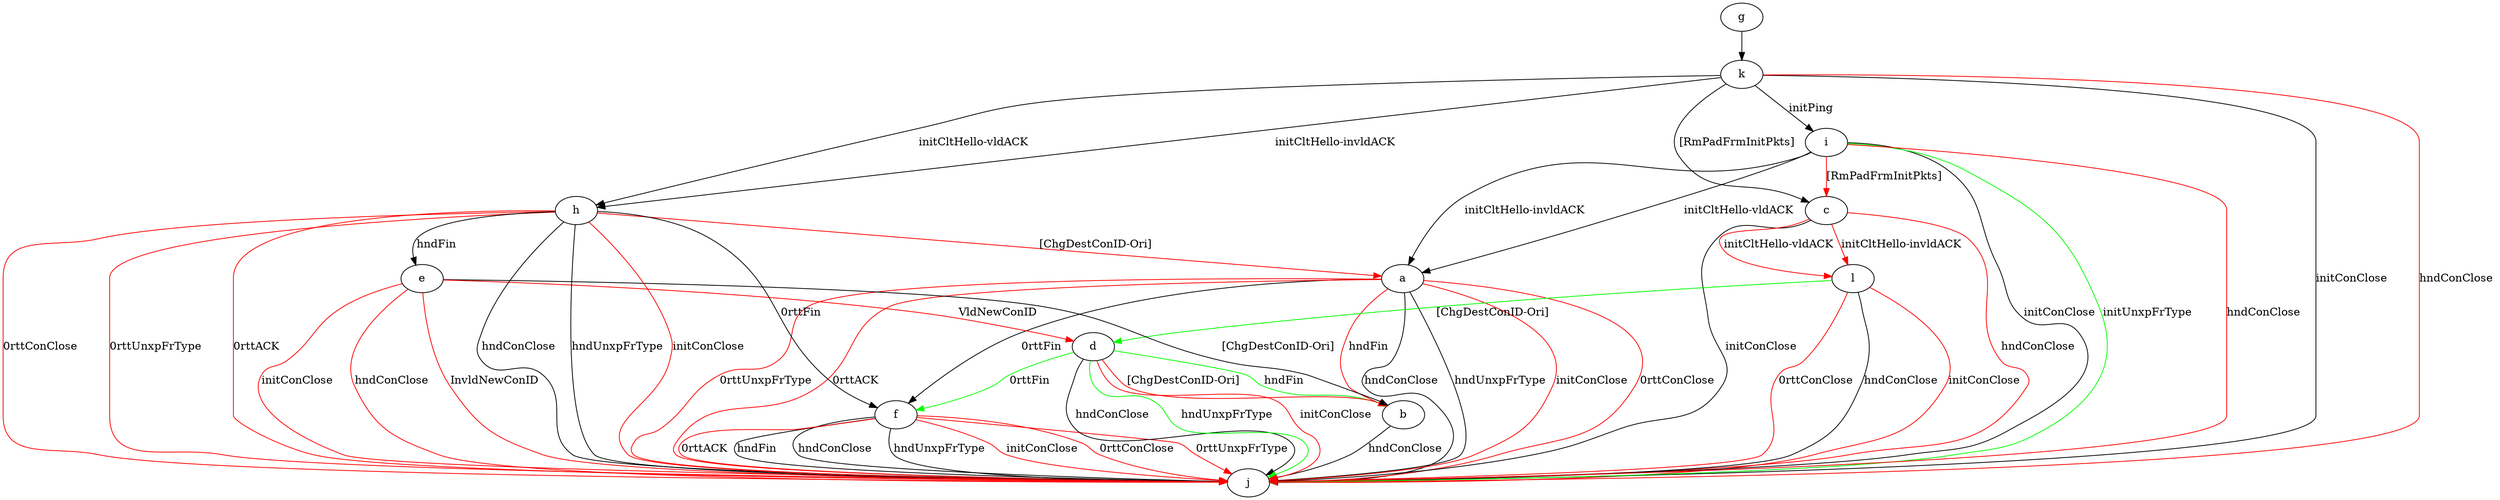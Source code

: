 digraph "" {
	a -> b	[key=0,
		color=red,
		label="hndFin "];
	a -> f	[key=0,
		label="0rttFin "];
	a -> j	[key=0,
		label="hndConClose "];
	a -> j	[key=1,
		label="hndUnxpFrType "];
	a -> j	[key=2,
		color=red,
		label="initConClose "];
	a -> j	[key=3,
		color=red,
		label="0rttConClose "];
	a -> j	[key=4,
		color=red,
		label="0rttUnxpFrType "];
	a -> j	[key=5,
		color=red,
		label="0rttACK "];
	b -> j	[key=0,
		label="hndConClose "];
	c -> j	[key=0,
		label="initConClose "];
	c -> j	[key=1,
		color=red,
		label="hndConClose "];
	c -> l	[key=0,
		color=red,
		label="initCltHello-vldACK "];
	c -> l	[key=1,
		color=red,
		label="initCltHello-invldACK "];
	d -> b	[key=0,
		color=green,
		label="hndFin "];
	d -> b	[key=1,
		color=red,
		label="[ChgDestConID-Ori] "];
	d -> f	[key=0,
		color=green,
		label="0rttFin "];
	d -> j	[key=0,
		label="hndConClose "];
	d -> j	[key=1,
		color=green,
		label="hndUnxpFrType "];
	d -> j	[key=2,
		color=red,
		label="initConClose "];
	e -> b	[key=0,
		label="[ChgDestConID-Ori] "];
	e -> d	[key=0,
		color=red,
		label="VldNewConID "];
	e -> j	[key=0,
		color=red,
		label="initConClose "];
	e -> j	[key=1,
		color=red,
		label="hndConClose "];
	e -> j	[key=2,
		color=red,
		label="InvldNewConID "];
	f -> j	[key=0,
		label="hndFin "];
	f -> j	[key=1,
		label="hndConClose "];
	f -> j	[key=2,
		label="hndUnxpFrType "];
	f -> j	[key=3,
		color=red,
		label="initConClose "];
	f -> j	[key=4,
		color=red,
		label="0rttConClose "];
	f -> j	[key=5,
		color=red,
		label="0rttUnxpFrType "];
	f -> j	[key=6,
		color=red,
		label="0rttACK "];
	g -> k	[key=0];
	h -> a	[key=0,
		color=red,
		label="[ChgDestConID-Ori] "];
	h -> e	[key=0,
		label="hndFin "];
	h -> f	[key=0,
		label="0rttFin "];
	h -> j	[key=0,
		label="hndConClose "];
	h -> j	[key=1,
		label="hndUnxpFrType "];
	h -> j	[key=2,
		color=red,
		label="initConClose "];
	h -> j	[key=3,
		color=red,
		label="0rttConClose "];
	h -> j	[key=4,
		color=red,
		label="0rttUnxpFrType "];
	h -> j	[key=5,
		color=red,
		label="0rttACK "];
	i -> a	[key=0,
		label="initCltHello-vldACK "];
	i -> a	[key=1,
		label="initCltHello-invldACK "];
	i -> c	[key=0,
		color=red,
		label="[RmPadFrmInitPkts] "];
	i -> j	[key=0,
		label="initConClose "];
	i -> j	[key=1,
		color=green,
		label="initUnxpFrType "];
	i -> j	[key=2,
		color=red,
		label="hndConClose "];
	k -> c	[key=0,
		label="[RmPadFrmInitPkts] "];
	k -> h	[key=0,
		label="initCltHello-vldACK "];
	k -> h	[key=1,
		label="initCltHello-invldACK "];
	k -> i	[key=0,
		label="initPing "];
	k -> j	[key=0,
		label="initConClose "];
	k -> j	[key=1,
		color=red,
		label="hndConClose "];
	l -> d	[key=0,
		color=green,
		label="[ChgDestConID-Ori] "];
	l -> j	[key=0,
		label="hndConClose "];
	l -> j	[key=1,
		color=red,
		label="initConClose "];
	l -> j	[key=2,
		color=red,
		label="0rttConClose "];
}
